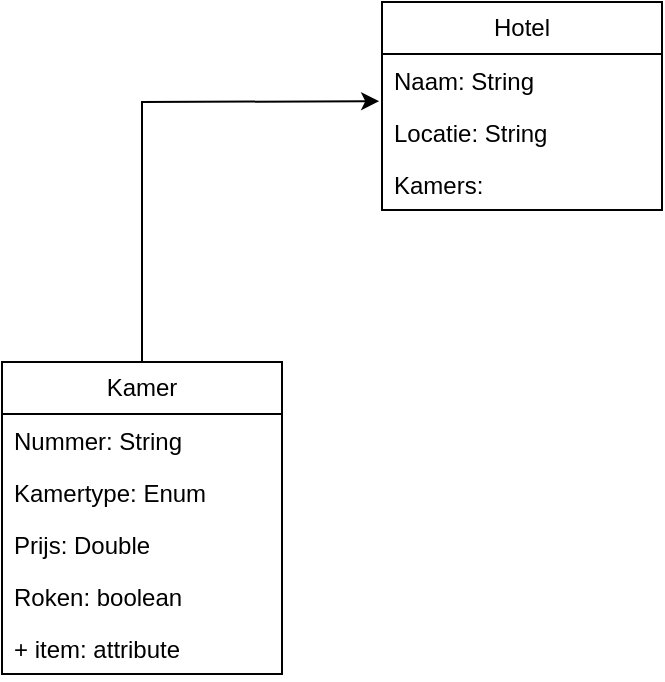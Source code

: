 <mxfile version="22.1.18" type="device">
  <diagram name="Page-1" id="c4acf3e9-155e-7222-9cf6-157b1a14988f">
    <mxGraphModel dx="1428" dy="1385" grid="1" gridSize="10" guides="1" tooltips="1" connect="1" arrows="1" fold="1" page="1" pageScale="1" pageWidth="850" pageHeight="1100" background="none" math="0" shadow="0">
      <root>
        <mxCell id="0" />
        <mxCell id="1" parent="0" />
        <mxCell id="Kntlg6l-Uxb6zpjiLpqC-5" value="Hotel" style="swimlane;fontStyle=0;childLayout=stackLayout;horizontal=1;startSize=26;fillColor=none;horizontalStack=0;resizeParent=1;resizeParentMax=0;resizeLast=0;collapsible=1;marginBottom=0;whiteSpace=wrap;html=1;" vertex="1" parent="1">
          <mxGeometry x="320" y="70" width="140" height="104" as="geometry" />
        </mxCell>
        <mxCell id="Kntlg6l-Uxb6zpjiLpqC-6" value="Naam: String" style="text;strokeColor=none;fillColor=none;align=left;verticalAlign=top;spacingLeft=4;spacingRight=4;overflow=hidden;rotatable=0;points=[[0,0.5],[1,0.5]];portConstraint=eastwest;whiteSpace=wrap;html=1;" vertex="1" parent="Kntlg6l-Uxb6zpjiLpqC-5">
          <mxGeometry y="26" width="140" height="26" as="geometry" />
        </mxCell>
        <mxCell id="Kntlg6l-Uxb6zpjiLpqC-7" value="Locatie: String&lt;br&gt;" style="text;strokeColor=none;fillColor=none;align=left;verticalAlign=top;spacingLeft=4;spacingRight=4;overflow=hidden;rotatable=0;points=[[0,0.5],[1,0.5]];portConstraint=eastwest;whiteSpace=wrap;html=1;" vertex="1" parent="Kntlg6l-Uxb6zpjiLpqC-5">
          <mxGeometry y="52" width="140" height="26" as="geometry" />
        </mxCell>
        <mxCell id="Kntlg6l-Uxb6zpjiLpqC-8" value="Kamers:&amp;nbsp;" style="text;strokeColor=none;fillColor=none;align=left;verticalAlign=top;spacingLeft=4;spacingRight=4;overflow=hidden;rotatable=0;points=[[0,0.5],[1,0.5]];portConstraint=eastwest;whiteSpace=wrap;html=1;" vertex="1" parent="Kntlg6l-Uxb6zpjiLpqC-5">
          <mxGeometry y="78" width="140" height="26" as="geometry" />
        </mxCell>
        <mxCell id="Kntlg6l-Uxb6zpjiLpqC-9" value="Kamer" style="swimlane;fontStyle=0;childLayout=stackLayout;horizontal=1;startSize=26;fillColor=none;horizontalStack=0;resizeParent=1;resizeParentMax=0;resizeLast=0;collapsible=1;marginBottom=0;whiteSpace=wrap;html=1;" vertex="1" parent="1">
          <mxGeometry x="130" y="250" width="140" height="156" as="geometry" />
        </mxCell>
        <mxCell id="Kntlg6l-Uxb6zpjiLpqC-10" value="Nummer: String" style="text;strokeColor=none;fillColor=none;align=left;verticalAlign=top;spacingLeft=4;spacingRight=4;overflow=hidden;rotatable=0;points=[[0,0.5],[1,0.5]];portConstraint=eastwest;whiteSpace=wrap;html=1;" vertex="1" parent="Kntlg6l-Uxb6zpjiLpqC-9">
          <mxGeometry y="26" width="140" height="26" as="geometry" />
        </mxCell>
        <mxCell id="Kntlg6l-Uxb6zpjiLpqC-11" value="Kamertype: Enum" style="text;strokeColor=none;fillColor=none;align=left;verticalAlign=top;spacingLeft=4;spacingRight=4;overflow=hidden;rotatable=0;points=[[0,0.5],[1,0.5]];portConstraint=eastwest;whiteSpace=wrap;html=1;" vertex="1" parent="Kntlg6l-Uxb6zpjiLpqC-9">
          <mxGeometry y="52" width="140" height="26" as="geometry" />
        </mxCell>
        <mxCell id="Kntlg6l-Uxb6zpjiLpqC-13" value="Prijs: Double" style="text;strokeColor=none;fillColor=none;align=left;verticalAlign=top;spacingLeft=4;spacingRight=4;overflow=hidden;rotatable=0;points=[[0,0.5],[1,0.5]];portConstraint=eastwest;whiteSpace=wrap;html=1;" vertex="1" parent="Kntlg6l-Uxb6zpjiLpqC-9">
          <mxGeometry y="78" width="140" height="26" as="geometry" />
        </mxCell>
        <mxCell id="Kntlg6l-Uxb6zpjiLpqC-12" value="Roken: boolean" style="text;strokeColor=none;fillColor=none;align=left;verticalAlign=top;spacingLeft=4;spacingRight=4;overflow=hidden;rotatable=0;points=[[0,0.5],[1,0.5]];portConstraint=eastwest;whiteSpace=wrap;html=1;" vertex="1" parent="Kntlg6l-Uxb6zpjiLpqC-9">
          <mxGeometry y="104" width="140" height="52" as="geometry" />
        </mxCell>
        <mxCell id="Kntlg6l-Uxb6zpjiLpqC-14" value="+ item: attribute" style="text;strokeColor=none;fillColor=none;align=left;verticalAlign=top;spacingLeft=4;spacingRight=4;overflow=hidden;rotatable=0;points=[[0,0.5],[1,0.5]];portConstraint=eastwest;whiteSpace=wrap;html=1;" vertex="1" parent="1">
          <mxGeometry x="130" y="380" width="100" height="26" as="geometry" />
        </mxCell>
        <mxCell id="Kntlg6l-Uxb6zpjiLpqC-16" value="" style="endArrow=classic;html=1;rounded=0;exitX=0.5;exitY=0;exitDx=0;exitDy=0;entryX=-0.01;entryY=0.908;entryDx=0;entryDy=0;entryPerimeter=0;" edge="1" parent="1" source="Kntlg6l-Uxb6zpjiLpqC-9" target="Kntlg6l-Uxb6zpjiLpqC-6">
          <mxGeometry width="50" height="50" relative="1" as="geometry">
            <mxPoint x="260" y="530" as="sourcePoint" />
            <mxPoint x="310" y="480" as="targetPoint" />
            <Array as="points">
              <mxPoint x="200" y="120" />
            </Array>
          </mxGeometry>
        </mxCell>
      </root>
    </mxGraphModel>
  </diagram>
</mxfile>

